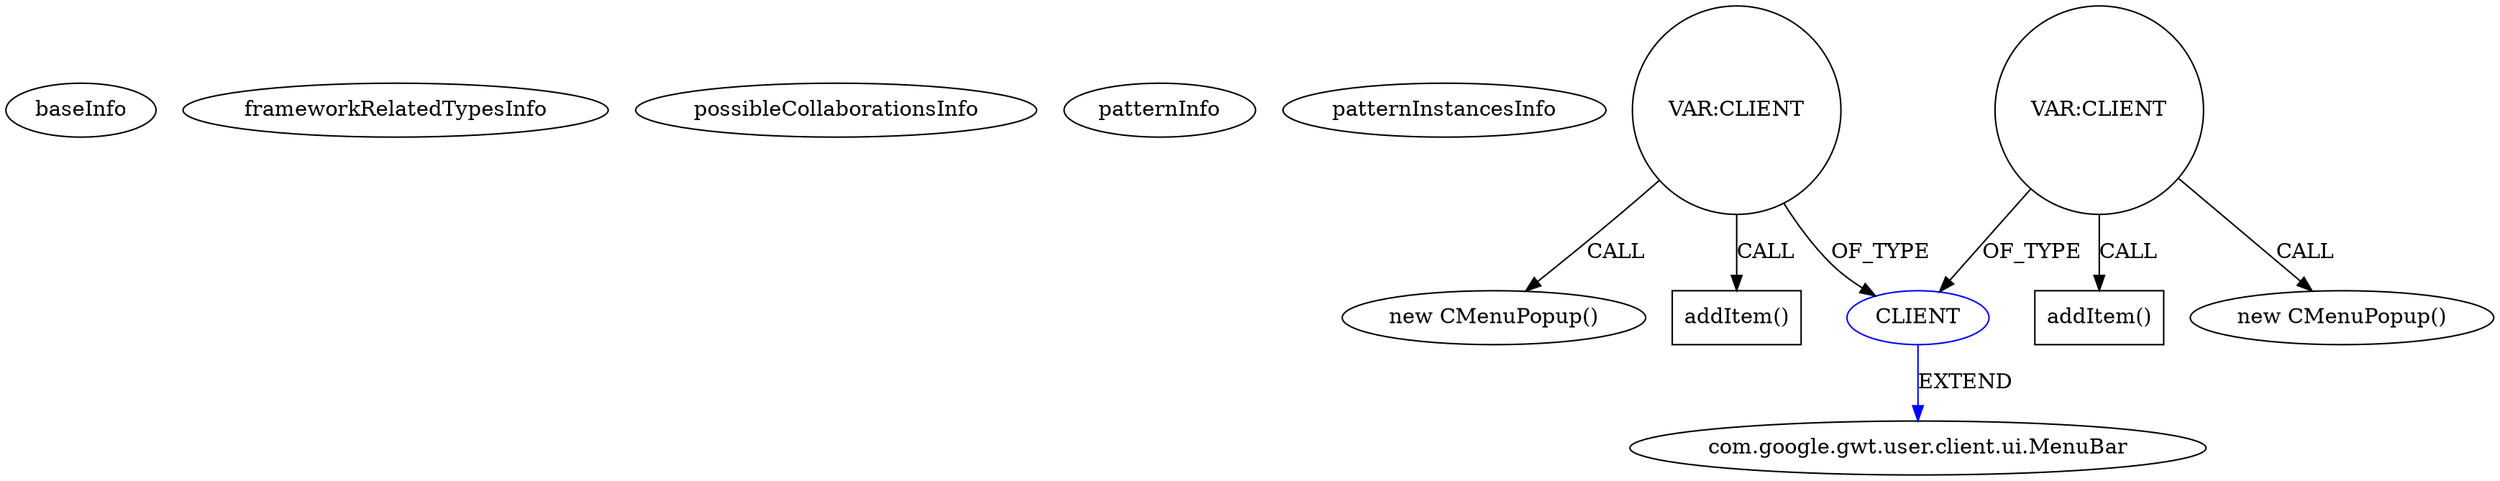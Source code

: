 digraph {
baseInfo[graphId=1651,category="pattern",isAnonymous=false,possibleRelation=false]
frameworkRelatedTypesInfo[]
possibleCollaborationsInfo[]
patternInfo[frequency=2.0,patternRootClient=null]
patternInstancesInfo[0="hmiguellima-ugat~/hmiguellima-ugat/ugat-master/src/org/ucp/gwt/widgets/CMenu.java~void buildContextBar()~2975",1="hmiguellima-ugat~/hmiguellima-ugat/ugat-master/src/org/ucp/gwt/widgets/CMenu.java~CMenu~2973"]
34[label="new CMenuPopup()",vertexType="CONSTRUCTOR_CALL",isFrameworkType=false]
35[label="VAR:CLIENT",vertexType="VARIABLE_EXPRESION",isFrameworkType=false,shape=circle]
38[label="addItem()",vertexType="INSIDE_CALL",isFrameworkType=false,shape=box]
25[label="CLIENT",vertexType="REFERENCE_CLIENT_CLASS_DECLARATION",isFrameworkType=false,color=blue]
24[label="VAR:CLIENT",vertexType="VARIABLE_EXPRESION",isFrameworkType=false,shape=circle]
33[label="addItem()",vertexType="INSIDE_CALL",isFrameworkType=false,shape=box]
26[label="com.google.gwt.user.client.ui.MenuBar",vertexType="FRAMEWORK_CLASS_TYPE",isFrameworkType=false]
23[label="new CMenuPopup()",vertexType="CONSTRUCTOR_CALL",isFrameworkType=false]
35->25[label="OF_TYPE"]
24->25[label="OF_TYPE"]
25->26[label="EXTEND",color=blue]
35->38[label="CALL"]
35->34[label="CALL"]
24->33[label="CALL"]
24->23[label="CALL"]
}
